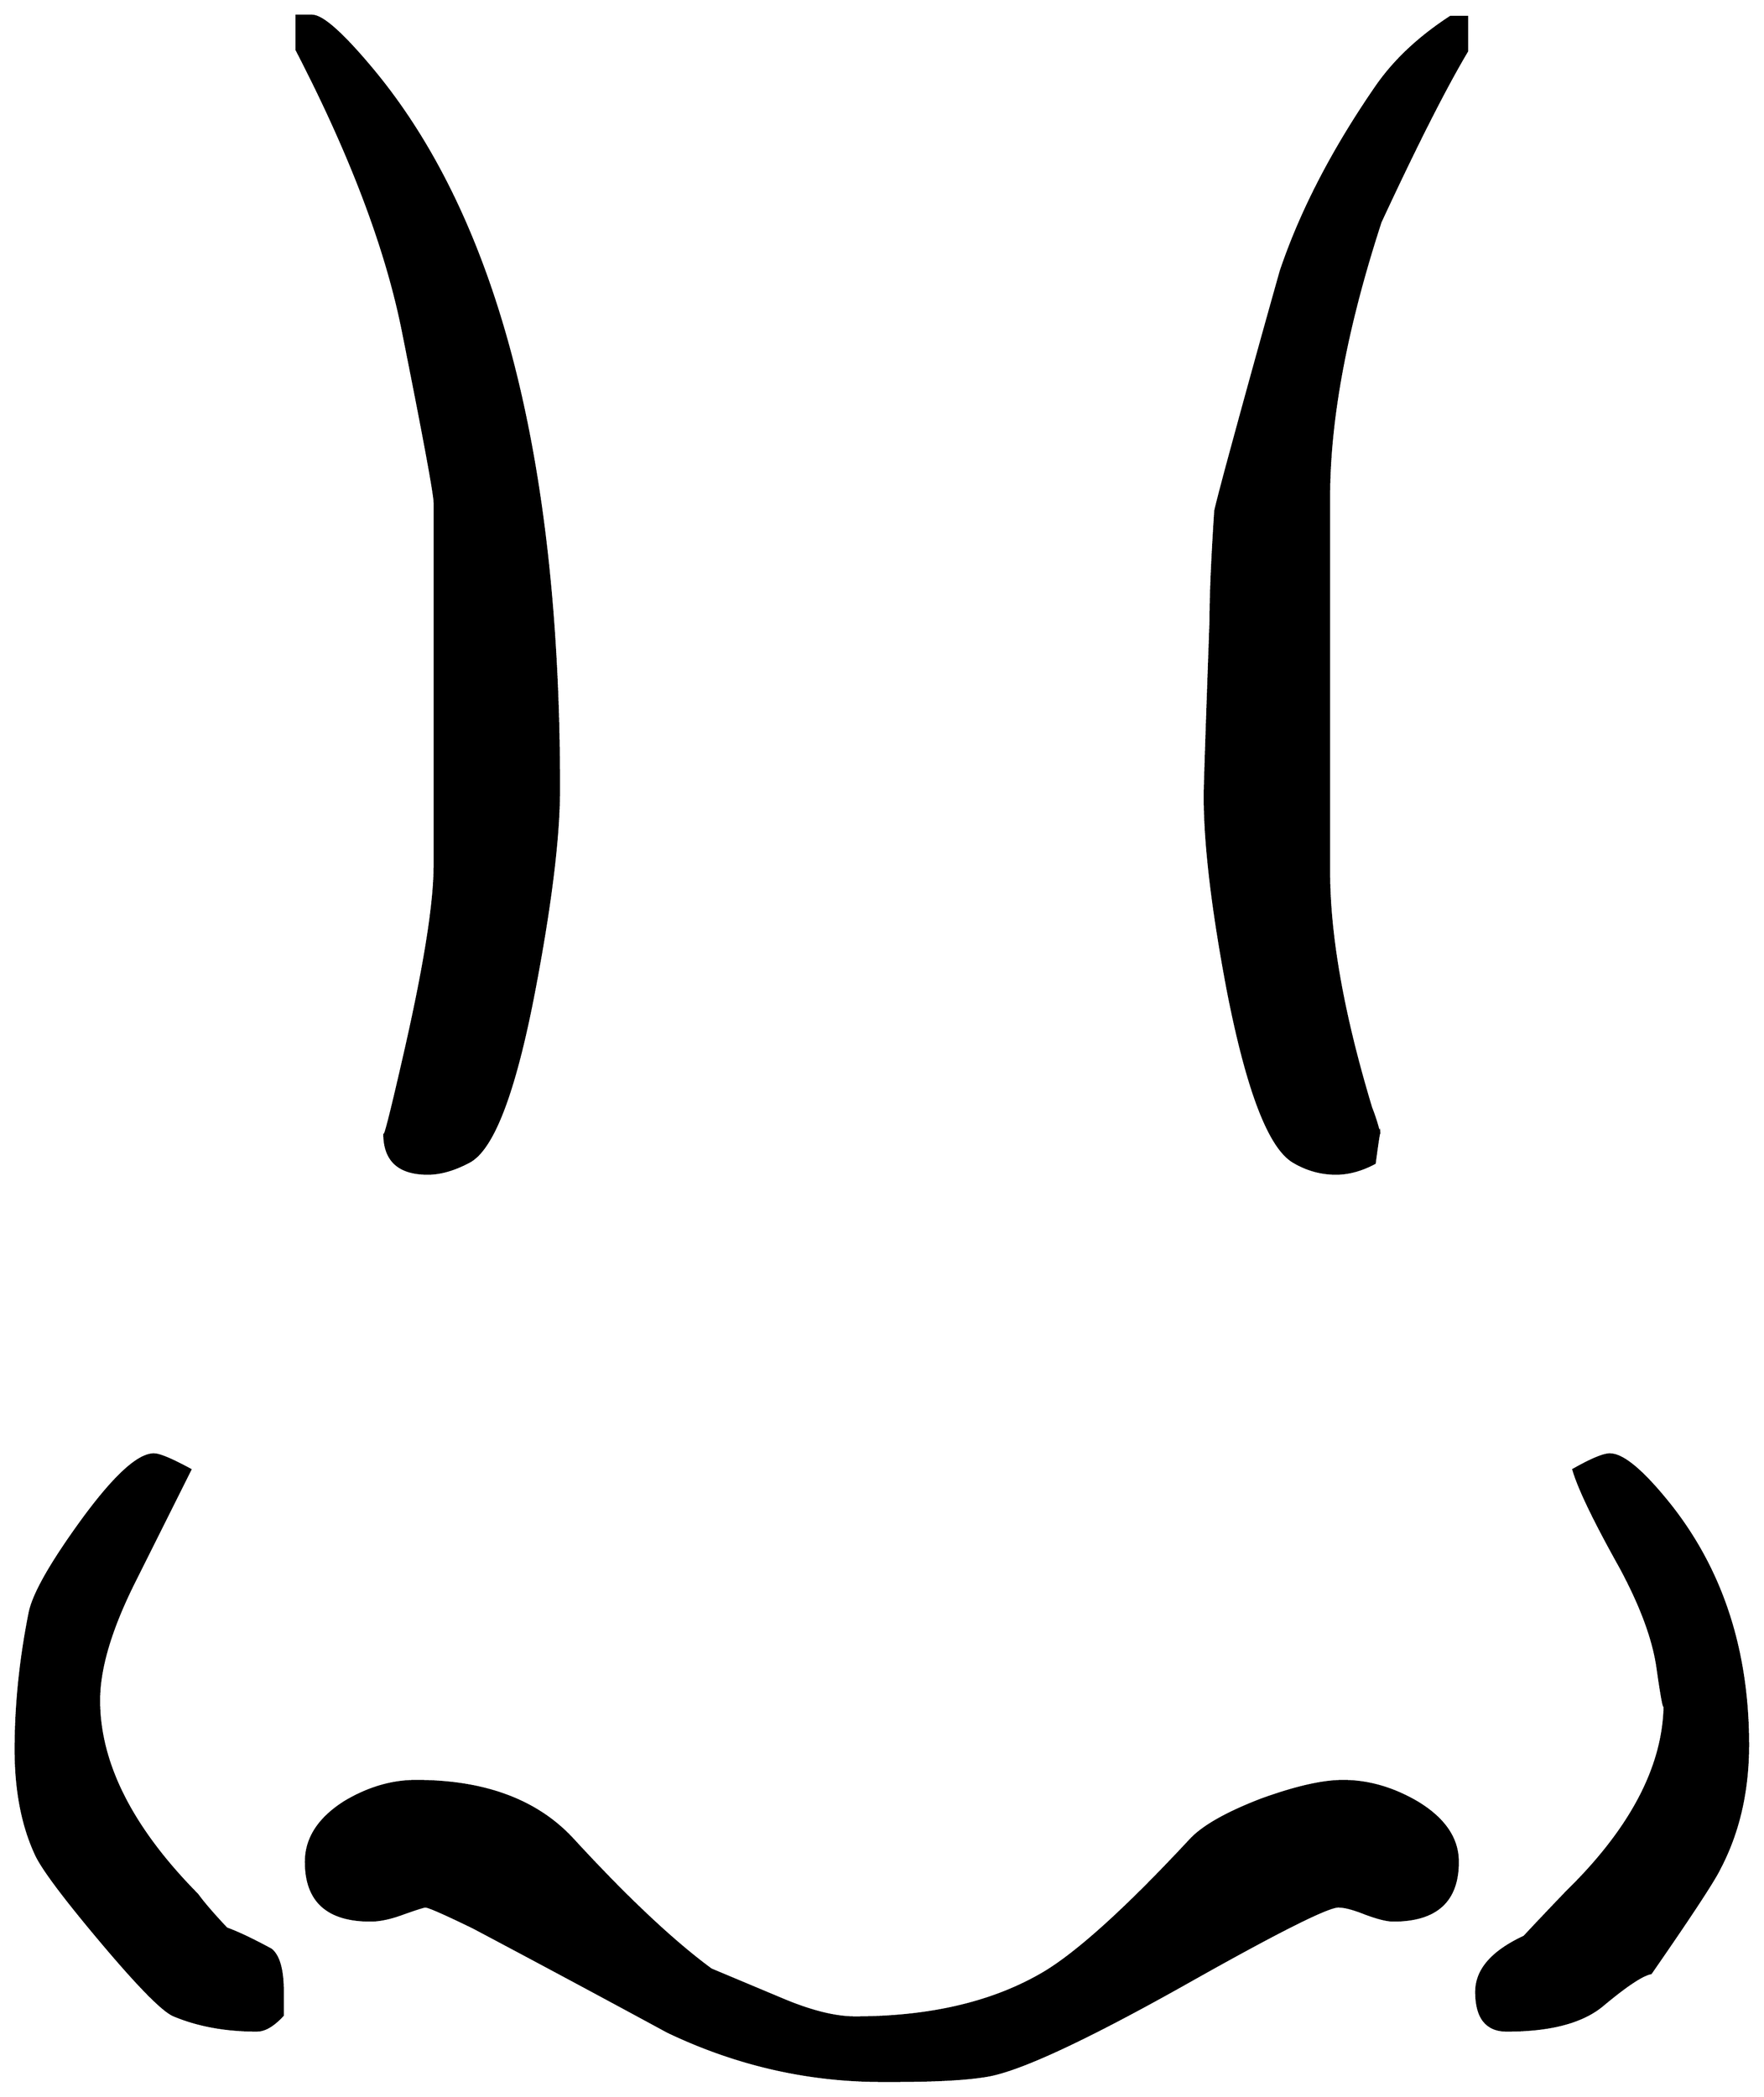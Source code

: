 


\begin{tikzpicture}[y=0.80pt, x=0.80pt, yscale=-1.0, xscale=1.0, inner sep=0pt, outer sep=0pt]
\begin{scope}[shift={(100.0,1714.0)},nonzero rule]
  \path[draw=.,fill=.,line width=1.600pt] (1322.0,-1442.0) ..
    controls (1303.333,-1410.667) and (1278.667,-1362.0) ..
    (1248.0,-1296.0) .. controls (1218.667,-1206.0) and
    (1204.0,-1127.667) .. (1204.0,-1061.0) -- (1204.0,-741.0) ..
    controls (1204.0,-685.667) and (1216.0,-618.333) ..
    (1240.0,-539.0) .. controls (1242.667,-532.333) and
    (1245.0,-525.0) .. (1247.0,-517.0) .. controls
    (1247.0,-520.333) and (1245.667,-512.0) .. (1243.0,-492.0) ..
    controls (1231.667,-486.0) and (1220.667,-483.0) ..
    (1210.0,-483.0) .. controls (1197.333,-483.0) and
    (1185.333,-486.333) .. (1174.0,-493.0) .. controls
    (1153.333,-505.0) and (1134.667,-553.333) .. (1118.0,-638.0) ..
    controls (1104.667,-708.0) and (1098.0,-764.0) ..
    (1098.0,-806.0) .. controls (1098.0,-812.667) and
    (1099.667,-862.667) .. (1103.0,-956.0) .. controls
    (1103.0,-976.667) and (1104.333,-1007.667) .. (1107.0,-1049.0) ..
    controls (1107.667,-1052.333) and (1110.667,-1064.0) ..
    (1116.0,-1084.0) .. controls (1131.333,-1140.667) and
    (1147.0,-1197.333) .. (1163.0,-1254.0) .. controls
    (1180.333,-1305.333) and (1207.667,-1358.0) .. (1245.0,-1412.0) ..
    controls (1260.333,-1434.0) and (1281.333,-1453.667) ..
    (1308.0,-1471.0) -- (1322.0,-1471.0) -- (1322.0,-1442.0) --
    cycle(1562.0,5.0) .. controls (1562.0,44.333) and
    (1554.0,79.333) .. (1538.0,110.0) .. controls (1533.333,120.0)
    and (1513.667,150.0) .. (1479.0,200.0) .. controls
    (1471.667,201.333) and (1457.667,210.667) .. (1437.0,228.0) ..
    controls (1419.667,242.0) and (1392.667,249.0) .. (1356.0,249.0)
    .. controls (1338.667,249.0) and (1330.0,238.0) ..
    (1330.0,216.0) .. controls (1330.0,197.333) and (1343.667,181.667)
    .. (1371.0,169.0) .. controls (1379.667,159.667) and
    (1391.667,147.0) .. (1407.0,131.0) .. controls (1463.0,76.333)
    and (1491.0,22.333) .. (1491.0,-31.0) .. controls
    (1491.0,-22.333) and (1489.0,-32.0) .. (1485.0,-60.0) ..
    controls (1481.667,-84.667) and (1471.0,-113.667) ..
    (1453.0,-147.0) .. controls (1431.0,-186.333) and
    (1417.667,-214.0) .. (1413.0,-230.0) .. controls
    (1428.333,-238.667) and (1438.667,-243.0) .. (1444.0,-243.0) ..
    controls (1455.333,-243.0) and (1472.667,-228.333) ..
    (1496.0,-199.0) .. controls (1540.0,-143.0) and
    (1562.0,-75.0) .. (1562.0,5.0) -- cycle(546.0,-812.0) ..
    controls (546.0,-770.667) and (539.0,-713.333) .. (525.0,-640.0)
    .. controls (508.333,-552.667) and (489.667,-503.667) ..
    (469.0,-493.0) .. controls (456.333,-486.333) and (444.667,-483.0)
    .. (434.0,-483.0) .. controls (409.333,-483.0) and
    (397.0,-494.333) .. (397.0,-517.0) .. controls (397.0,-511.667)
    and (403.0,-535.333) .. (415.0,-588.0) .. controls
    (431.667,-661.333) and (440.0,-714.0) .. (440.0,-746.0) --
    (440.0,-1056.0) .. controls (440.0,-1063.333) and
    (431.0,-1112.0) .. (413.0,-1202.0) .. controls
    (399.0,-1272.667) and (368.667,-1353.0) .. (322.0,-1443.0) --
    (322.0,-1472.0) -- (335.0,-1472.0) .. controls
    (343.667,-1472.0) and (360.333,-1457.333) .. (385.0,-1428.0) ..
    controls (492.333,-1300.667) and (546.0,-1095.333) ..
    (546.0,-812.0) -- cycle(1314.0,105.0) .. controls
    (1314.0,138.333) and (1295.667,155.0) .. (1259.0,155.0) ..
    controls (1253.667,155.0) and (1245.667,153.0) .. (1235.0,149.0)
    .. controls (1225.0,145.0) and (1217.333,143.0) ..
    (1212.0,143.0) .. controls (1202.667,143.0) and (1159.0,165.0)
    .. (1081.0,209.0) .. controls (999.0,255.0) and
    (943.667,281.0) .. (915.0,287.0) .. controls (898.333,290.333) and
    (870.667,292.0) .. (832.0,292.0) -- (822.0,292.0) .. controls
    (758.667,292.0) and (697.667,278.0) .. (639.0,250.0) .. controls
    (583.667,220.0) and (528.333,190.333) .. (473.0,161.0) .. controls
    (448.333,149.0) and (434.667,143.0) .. (432.0,143.0) .. controls
    (430.667,143.0) and (424.333,145.0) .. (413.0,149.0) .. controls
    (402.333,153.0) and (393.0,155.0) .. (385.0,155.0) .. controls
    (348.333,155.0) and (330.0,138.333) .. (330.0,105.0) .. controls
    (330.0,85.0) and (341.0,68.0) .. (363.0,54.0) .. controls
    (383.0,42.0) and (403.333,36.0) .. (424.0,36.0) .. controls
    (482.667,36.0) and (527.333,52.667) .. (558.0,86.0) .. controls
    (604.0,136.0) and (643.333,173.0) .. (676.0,197.0) .. controls
    (676.0,197.0) and (696.667,205.667) .. (738.0,223.0) .. controls
    (762.0,233.0) and (782.333,238.0) .. (799.0,238.0) .. controls
    (864.333,238.0) and (918.667,225.0) .. (962.0,199.0) .. controls
    (991.333,181.0) and (1032.667,143.333) .. (1086.0,86.0) ..
    controls (1096.667,74.667) and (1116.667,63.333) .. (1146.0,52.0) ..
    controls (1175.333,41.333) and (1198.667,36.0) .. (1216.0,36.0) ..
    controls (1237.333,36.0) and (1258.333,42.0) .. (1279.0,54.0) ..
    controls (1302.333,68.0) and (1314.0,85.0) .. (1314.0,105.0)
    -- cycle(310.0,236.0) .. controls (302.0,244.667) and
    (294.667,249.0) .. (288.0,249.0) .. controls (261.333,249.0) and
    (237.667,244.667) .. (217.0,236.0) .. controls (207.667,232.0) and
    (187.0,211.0) .. (155.0,173.0) .. controls (123.0,135.0) and
    (104.333,110.0) .. (99.0,98.0) .. controls (87.667,73.333) and
    (82.0,43.667) .. (82.0,9.0) .. controls (82.0,-29.0) and
    (86.0,-68.0) .. (94.0,-108.0) .. controls (97.333,-124.0) and
    (112.333,-150.333) .. (139.0,-187.0) .. controls (166.333,-224.333)
    and (186.667,-243.0) .. (200.0,-243.0) .. controls
    (204.667,-243.0) and (215.0,-238.667) .. (231.0,-230.0) ..
    controls (215.0,-198.0) and (199.0,-166.0) .. (183.0,-134.0)
    .. controls (163.0,-94.0) and (153.0,-60.333) .. (153.0,-33.0)
    .. controls (153.0,21.0) and (181.0,76.333) .. (237.0,133.0)
    .. controls (242.333,140.333) and (250.667,150.0) .. (262.0,162.0)
    .. controls (271.333,165.333) and (284.0,171.333) .. (300.0,180.0)
    .. controls (306.667,185.333) and (310.0,197.333) .. (310.0,216.0)
    -- (310.0,236.0) -- cycle;
\end{scope}

\end{tikzpicture}

